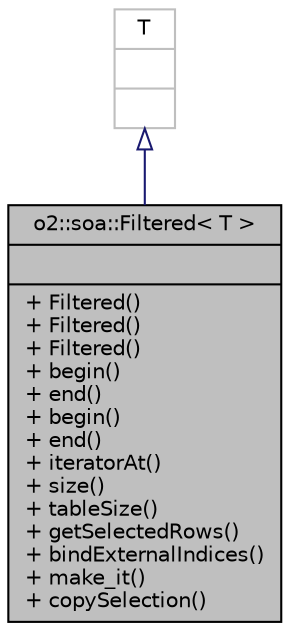 digraph "o2::soa::Filtered&lt; T &gt;"
{
 // INTERACTIVE_SVG=YES
  bgcolor="transparent";
  edge [fontname="Helvetica",fontsize="10",labelfontname="Helvetica",labelfontsize="10"];
  node [fontname="Helvetica",fontsize="10",shape=record];
  Node2 [label="{o2::soa::Filtered\< T \>\n||+ Filtered()\l+ Filtered()\l+ Filtered()\l+ begin()\l+ end()\l+ begin()\l+ end()\l+ iteratorAt()\l+ size()\l+ tableSize()\l+ getSelectedRows()\l+ bindExternalIndices()\l+ make_it()\l+ copySelection()\l}",height=0.2,width=0.4,color="black", fillcolor="grey75", style="filled", fontcolor="black"];
  Node3 -> Node2 [dir="back",color="midnightblue",fontsize="10",style="solid",arrowtail="onormal",fontname="Helvetica"];
  Node3 [label="{T\n||}",height=0.2,width=0.4,color="grey75"];
}
